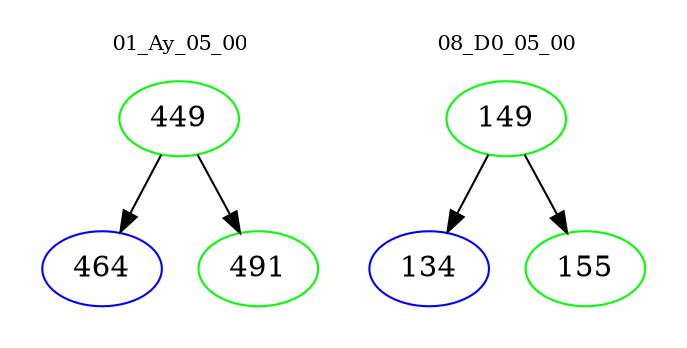digraph{
subgraph cluster_0 {
color = white
label = "01_Ay_05_00";
fontsize=10;
T0_449 [label="449", color="green"]
T0_449 -> T0_464 [color="black"]
T0_464 [label="464", color="blue"]
T0_449 -> T0_491 [color="black"]
T0_491 [label="491", color="green"]
}
subgraph cluster_1 {
color = white
label = "08_D0_05_00";
fontsize=10;
T1_149 [label="149", color="green"]
T1_149 -> T1_134 [color="black"]
T1_134 [label="134", color="blue"]
T1_149 -> T1_155 [color="black"]
T1_155 [label="155", color="green"]
}
}

